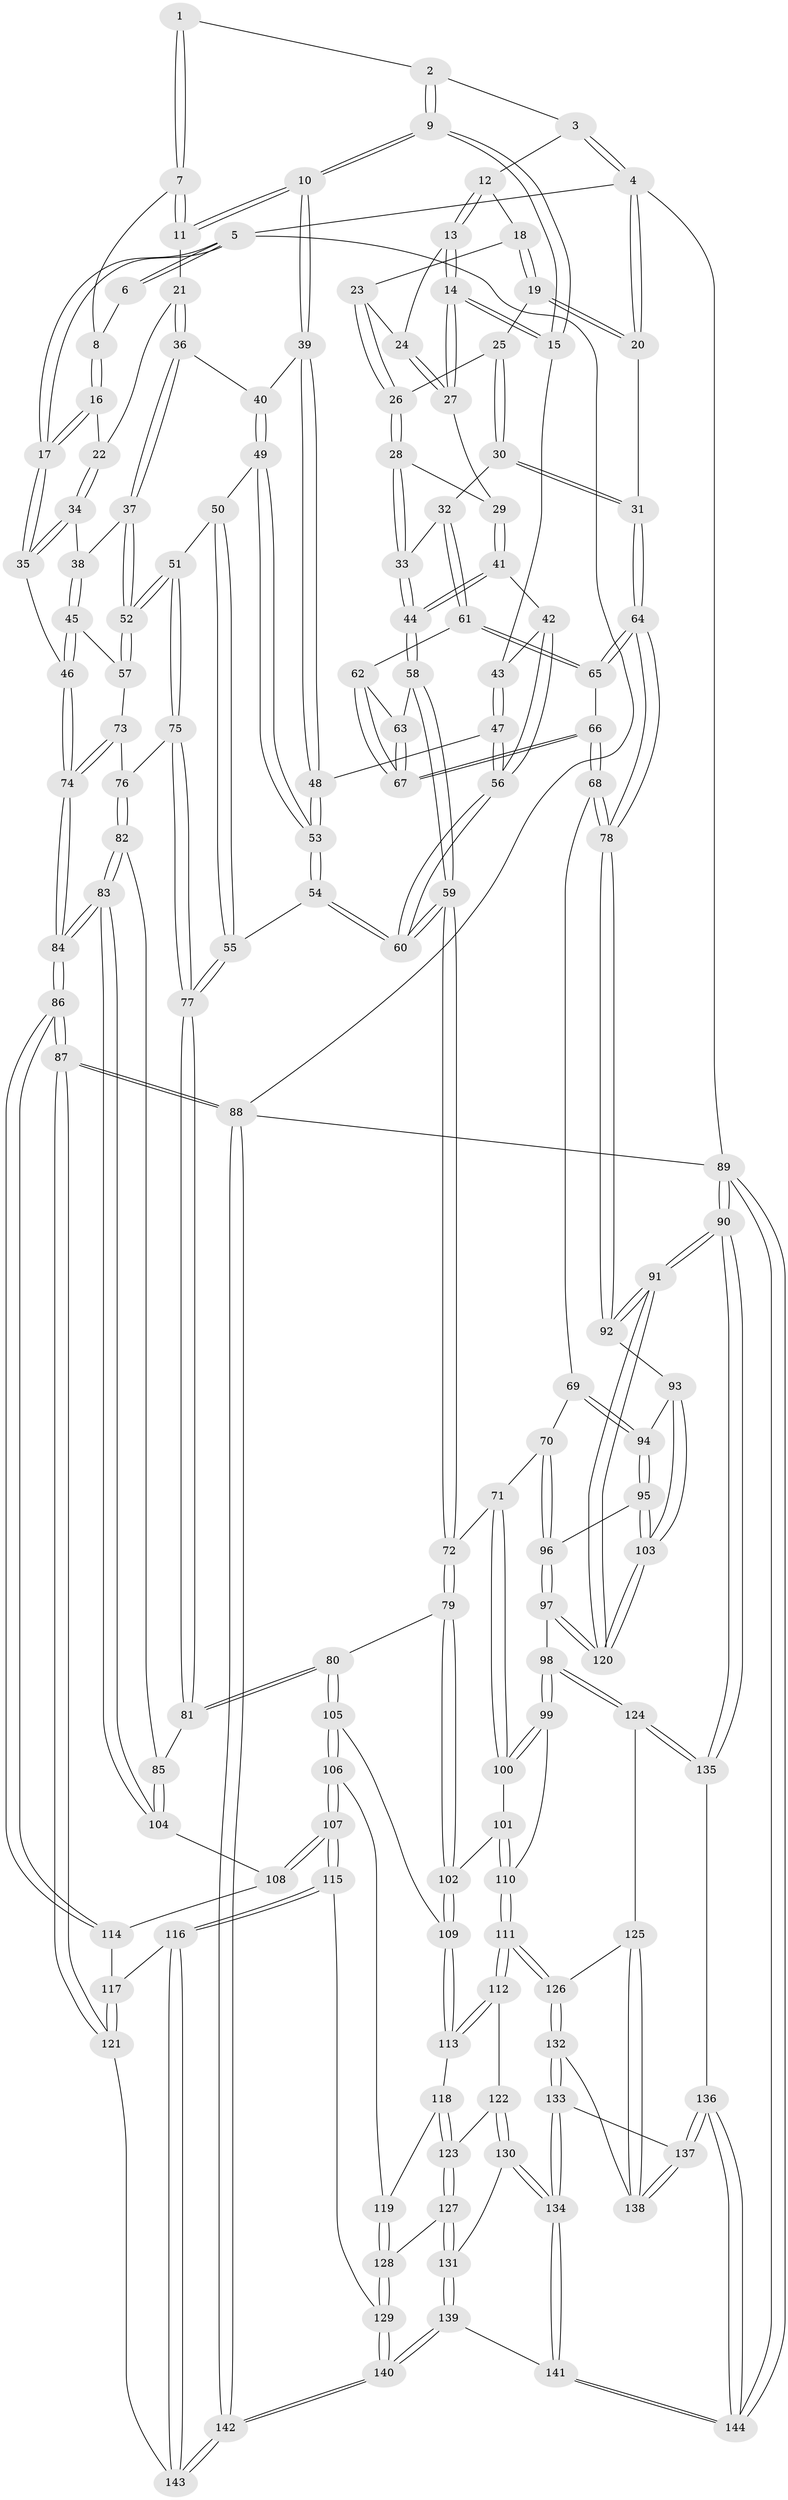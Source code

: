 // coarse degree distribution, {4: 0.3953488372093023, 11: 0.023255813953488372, 2: 0.046511627906976744, 7: 0.06976744186046512, 3: 0.2558139534883721, 6: 0.09302325581395349, 5: 0.11627906976744186}
// Generated by graph-tools (version 1.1) at 2025/21/03/04/25 18:21:35]
// undirected, 144 vertices, 357 edges
graph export_dot {
graph [start="1"]
  node [color=gray90,style=filled];
  1 [pos="+0.24225164822203835+0"];
  2 [pos="+0.47680962395414+0"];
  3 [pos="+0.704313215905394+0"];
  4 [pos="+1+0"];
  5 [pos="+0+0"];
  6 [pos="+0+0"];
  7 [pos="+0.23400051271010958+0.010429344352805524"];
  8 [pos="+0.09465850277540244+0.021856020050070587"];
  9 [pos="+0.4450373416159417+0.14173836741077886"];
  10 [pos="+0.42843186416239915+0.1512328663788226"];
  11 [pos="+0.24138586626189437+0.06327509708772487"];
  12 [pos="+0.713965464910416+0"];
  13 [pos="+0.6341454560799095+0.06120420063875401"];
  14 [pos="+0.5644579023710943+0.13767442912177974"];
  15 [pos="+0.5084986232274846+0.16031842618122316"];
  16 [pos="+0.08751704413088807+0.09553633656233562"];
  17 [pos="+0+0"];
  18 [pos="+0.7650991645276526+0.011150354200412644"];
  19 [pos="+0.8403302900621646+0.06488877237183352"];
  20 [pos="+1+0"];
  21 [pos="+0.16319321078743562+0.1298190180067799"];
  22 [pos="+0.09180221902659484+0.11326951147060872"];
  23 [pos="+0.7514534027306368+0.06125506291478096"];
  24 [pos="+0.7020299242702837+0.11048997079919029"];
  25 [pos="+0.8535255781901445+0.09405704188519058"];
  26 [pos="+0.7709913417011456+0.14490168176273135"];
  27 [pos="+0.6914687957792534+0.16051750027762304"];
  28 [pos="+0.7645012792696915+0.17503273519663845"];
  29 [pos="+0.7047519808839633+0.1741774083799401"];
  30 [pos="+0.9187446730087506+0.1649695573659802"];
  31 [pos="+1+0"];
  32 [pos="+0.8572865040136038+0.2591691024973205"];
  33 [pos="+0.8496817315369704+0.2568314023457559"];
  34 [pos="+0.016419022190852284+0.16148363057758722"];
  35 [pos="+0+0.20503102808806606"];
  36 [pos="+0.17993057909061957+0.19373892168536355"];
  37 [pos="+0.13560302822722195+0.2914605958428831"];
  38 [pos="+0.05000253568623435+0.2061258316512316"];
  39 [pos="+0.4112379928471618+0.18096518755427726"];
  40 [pos="+0.3276461603060841+0.24462904903668237"];
  41 [pos="+0.6666001723314329+0.29206617913736826"];
  42 [pos="+0.625628211375272+0.28778400477747956"];
  43 [pos="+0.5166888115553262+0.17165982765284576"];
  44 [pos="+0.6725632471508469+0.2959187529373075"];
  45 [pos="+0.027554033292022703+0.37698431818887085"];
  46 [pos="+0+0.337246561585305"];
  47 [pos="+0.5217165067964853+0.40509547888013386"];
  48 [pos="+0.456621083827627+0.3851840480737293"];
  49 [pos="+0.3154704174989262+0.2709613867279755"];
  50 [pos="+0.2932106990626661+0.2913818919943931"];
  51 [pos="+0.1359064620248409+0.3964874585822316"];
  52 [pos="+0.1335098804716389+0.394532031616172"];
  53 [pos="+0.3819377095849472+0.42235341266592996"];
  54 [pos="+0.3330361011234587+0.4832250114856418"];
  55 [pos="+0.32555156114906075+0.48972238082667563"];
  56 [pos="+0.5358953273876256+0.4124665607420188"];
  57 [pos="+0.08274697728777348+0.38844553881618243"];
  58 [pos="+0.713542184806009+0.40831350467752003"];
  59 [pos="+0.6217747245088157+0.5564287689565478"];
  60 [pos="+0.5854666580986951+0.5072966573361628"];
  61 [pos="+0.8629587748989508+0.2746159582980325"];
  62 [pos="+0.8585036007571559+0.2859283774634363"];
  63 [pos="+0.7530972932511831+0.4020869096777668"];
  64 [pos="+1+0.39955349388367467"];
  65 [pos="+0.9740352126566066+0.33910788956147864"];
  66 [pos="+0.8683410973537775+0.4784089810514417"];
  67 [pos="+0.8629399022527231+0.46937922625683964"];
  68 [pos="+0.8893914192380439+0.5599027593895533"];
  69 [pos="+0.8875011187696348+0.5615083903547547"];
  70 [pos="+0.7941713595279358+0.5922969134070594"];
  71 [pos="+0.7936154221110973+0.5923715881091083"];
  72 [pos="+0.6233822318445992+0.5671615449470004"];
  73 [pos="+0+0.5225599101059641"];
  74 [pos="+0+0.554468930481027"];
  75 [pos="+0.14998276543619135+0.424142431970635"];
  76 [pos="+0.08796420321982541+0.5502260041232117"];
  77 [pos="+0.29891224337011907+0.5176861024338482"];
  78 [pos="+1+0.5355119817291606"];
  79 [pos="+0.620861699356655+0.5709933308110859"];
  80 [pos="+0.3842460585722781+0.6384739879660712"];
  81 [pos="+0.3116213263411965+0.5759200915547298"];
  82 [pos="+0.08408927910887329+0.5699764729532412"];
  83 [pos="+0+0.7434878149754771"];
  84 [pos="+0+0.8052472301846934"];
  85 [pos="+0.18952288993284983+0.6701546738301943"];
  86 [pos="+0+0.8526709624856321"];
  87 [pos="+0+0.9506806877557558"];
  88 [pos="+0+1"];
  89 [pos="+1+1"];
  90 [pos="+1+1"];
  91 [pos="+1+1"];
  92 [pos="+1+0.6365889289790376"];
  93 [pos="+0.9439593906826682+0.7138213628784691"];
  94 [pos="+0.9110154281449756+0.7083503164214476"];
  95 [pos="+0.887342625627051+0.7650805776577998"];
  96 [pos="+0.8548458896142942+0.7820512919045569"];
  97 [pos="+0.8192641416841285+0.8177582218023296"];
  98 [pos="+0.8067113513902944+0.8286796187402743"];
  99 [pos="+0.7902311932696617+0.8116383637168423"];
  100 [pos="+0.7715004860372652+0.7369518192947486"];
  101 [pos="+0.6288799690983632+0.6844879952102361"];
  102 [pos="+0.6215002840101529+0.6727808336417062"];
  103 [pos="+1+0.8352849186852647"];
  104 [pos="+0.17975629707866275+0.6941870454929066"];
  105 [pos="+0.3882365666026871+0.7287214708911659"];
  106 [pos="+0.35694048791461214+0.8035394749857766"];
  107 [pos="+0.32641798556720886+0.8188298206056109"];
  108 [pos="+0.19617158565146228+0.7506436041202555"];
  109 [pos="+0.5367797422022218+0.7704112522205504"];
  110 [pos="+0.6651208893648551+0.7663020848197089"];
  111 [pos="+0.6302865878272812+0.8657966759715944"];
  112 [pos="+0.6067052389200125+0.8607090214294703"];
  113 [pos="+0.5378284551914608+0.7837065116476342"];
  114 [pos="+0.17842341508664017+0.7772902417633256"];
  115 [pos="+0.269462046160343+0.9185545978200218"];
  116 [pos="+0.25246083852993423+0.9361994126452547"];
  117 [pos="+0.16474411664927535+0.8365942273497876"];
  118 [pos="+0.4942746861146671+0.8492904966430914"];
  119 [pos="+0.3690516135280377+0.8142188643365766"];
  120 [pos="+1+0.8633200551813137"];
  121 [pos="+0+0.9134058276816902"];
  122 [pos="+0.5427576905184283+0.8911853549072318"];
  123 [pos="+0.5045692846688008+0.8797679556901806"];
  124 [pos="+0.8057876376310226+0.8449525559140306"];
  125 [pos="+0.7838668263972226+0.8620411474457265"];
  126 [pos="+0.6523196929248666+0.8953821154201047"];
  127 [pos="+0.46841959203967165+0.9266242397513915"];
  128 [pos="+0.42570318695677806+0.920544774279514"];
  129 [pos="+0.4009205975367031+0.9561956127273477"];
  130 [pos="+0.549598805421675+0.9406287177091485"];
  131 [pos="+0.48428213224677713+0.9542121083214131"];
  132 [pos="+0.6483484170021985+0.9348873971458264"];
  133 [pos="+0.6472724067797649+0.9399141463133375"];
  134 [pos="+0.6142110202222031+1"];
  135 [pos="+0.8329570878038436+0.8736932318921551"];
  136 [pos="+0.77891035581877+1"];
  137 [pos="+0.7563044625143487+0.9840019762306095"];
  138 [pos="+0.7590384573148599+0.9449172363048534"];
  139 [pos="+0.49780252741790504+1"];
  140 [pos="+0.4036189598991407+1"];
  141 [pos="+0.5903308479589956+1"];
  142 [pos="+0.25545173674496047+1"];
  143 [pos="+0.2518439493601656+0.9376782086217127"];
  144 [pos="+0.8348415430415683+1"];
  1 -- 2;
  1 -- 7;
  1 -- 7;
  2 -- 3;
  2 -- 9;
  2 -- 9;
  3 -- 4;
  3 -- 4;
  3 -- 12;
  4 -- 5;
  4 -- 20;
  4 -- 20;
  4 -- 89;
  5 -- 6;
  5 -- 6;
  5 -- 17;
  5 -- 17;
  5 -- 88;
  6 -- 8;
  7 -- 8;
  7 -- 11;
  7 -- 11;
  8 -- 16;
  8 -- 16;
  9 -- 10;
  9 -- 10;
  9 -- 15;
  9 -- 15;
  10 -- 11;
  10 -- 11;
  10 -- 39;
  10 -- 39;
  11 -- 21;
  12 -- 13;
  12 -- 13;
  12 -- 18;
  13 -- 14;
  13 -- 14;
  13 -- 24;
  14 -- 15;
  14 -- 15;
  14 -- 27;
  14 -- 27;
  15 -- 43;
  16 -- 17;
  16 -- 17;
  16 -- 22;
  17 -- 35;
  17 -- 35;
  18 -- 19;
  18 -- 19;
  18 -- 23;
  19 -- 20;
  19 -- 20;
  19 -- 25;
  20 -- 31;
  21 -- 22;
  21 -- 36;
  21 -- 36;
  22 -- 34;
  22 -- 34;
  23 -- 24;
  23 -- 26;
  23 -- 26;
  24 -- 27;
  24 -- 27;
  25 -- 26;
  25 -- 30;
  25 -- 30;
  26 -- 28;
  26 -- 28;
  27 -- 29;
  28 -- 29;
  28 -- 33;
  28 -- 33;
  29 -- 41;
  29 -- 41;
  30 -- 31;
  30 -- 31;
  30 -- 32;
  31 -- 64;
  31 -- 64;
  32 -- 33;
  32 -- 61;
  32 -- 61;
  33 -- 44;
  33 -- 44;
  34 -- 35;
  34 -- 35;
  34 -- 38;
  35 -- 46;
  36 -- 37;
  36 -- 37;
  36 -- 40;
  37 -- 38;
  37 -- 52;
  37 -- 52;
  38 -- 45;
  38 -- 45;
  39 -- 40;
  39 -- 48;
  39 -- 48;
  40 -- 49;
  40 -- 49;
  41 -- 42;
  41 -- 44;
  41 -- 44;
  42 -- 43;
  42 -- 56;
  42 -- 56;
  43 -- 47;
  43 -- 47;
  44 -- 58;
  44 -- 58;
  45 -- 46;
  45 -- 46;
  45 -- 57;
  46 -- 74;
  46 -- 74;
  47 -- 48;
  47 -- 56;
  47 -- 56;
  48 -- 53;
  48 -- 53;
  49 -- 50;
  49 -- 53;
  49 -- 53;
  50 -- 51;
  50 -- 55;
  50 -- 55;
  51 -- 52;
  51 -- 52;
  51 -- 75;
  51 -- 75;
  52 -- 57;
  52 -- 57;
  53 -- 54;
  53 -- 54;
  54 -- 55;
  54 -- 60;
  54 -- 60;
  55 -- 77;
  55 -- 77;
  56 -- 60;
  56 -- 60;
  57 -- 73;
  58 -- 59;
  58 -- 59;
  58 -- 63;
  59 -- 60;
  59 -- 60;
  59 -- 72;
  59 -- 72;
  61 -- 62;
  61 -- 65;
  61 -- 65;
  62 -- 63;
  62 -- 67;
  62 -- 67;
  63 -- 67;
  63 -- 67;
  64 -- 65;
  64 -- 65;
  64 -- 78;
  64 -- 78;
  65 -- 66;
  66 -- 67;
  66 -- 67;
  66 -- 68;
  66 -- 68;
  68 -- 69;
  68 -- 78;
  68 -- 78;
  69 -- 70;
  69 -- 94;
  69 -- 94;
  70 -- 71;
  70 -- 96;
  70 -- 96;
  71 -- 72;
  71 -- 100;
  71 -- 100;
  72 -- 79;
  72 -- 79;
  73 -- 74;
  73 -- 74;
  73 -- 76;
  74 -- 84;
  74 -- 84;
  75 -- 76;
  75 -- 77;
  75 -- 77;
  76 -- 82;
  76 -- 82;
  77 -- 81;
  77 -- 81;
  78 -- 92;
  78 -- 92;
  79 -- 80;
  79 -- 102;
  79 -- 102;
  80 -- 81;
  80 -- 81;
  80 -- 105;
  80 -- 105;
  81 -- 85;
  82 -- 83;
  82 -- 83;
  82 -- 85;
  83 -- 84;
  83 -- 84;
  83 -- 104;
  83 -- 104;
  84 -- 86;
  84 -- 86;
  85 -- 104;
  85 -- 104;
  86 -- 87;
  86 -- 87;
  86 -- 114;
  86 -- 114;
  87 -- 88;
  87 -- 88;
  87 -- 121;
  87 -- 121;
  88 -- 142;
  88 -- 142;
  88 -- 89;
  89 -- 90;
  89 -- 90;
  89 -- 144;
  89 -- 144;
  90 -- 91;
  90 -- 91;
  90 -- 135;
  90 -- 135;
  91 -- 92;
  91 -- 92;
  91 -- 120;
  91 -- 120;
  92 -- 93;
  93 -- 94;
  93 -- 103;
  93 -- 103;
  94 -- 95;
  94 -- 95;
  95 -- 96;
  95 -- 103;
  95 -- 103;
  96 -- 97;
  96 -- 97;
  97 -- 98;
  97 -- 120;
  97 -- 120;
  98 -- 99;
  98 -- 99;
  98 -- 124;
  98 -- 124;
  99 -- 100;
  99 -- 100;
  99 -- 110;
  100 -- 101;
  101 -- 102;
  101 -- 110;
  101 -- 110;
  102 -- 109;
  102 -- 109;
  103 -- 120;
  103 -- 120;
  104 -- 108;
  105 -- 106;
  105 -- 106;
  105 -- 109;
  106 -- 107;
  106 -- 107;
  106 -- 119;
  107 -- 108;
  107 -- 108;
  107 -- 115;
  107 -- 115;
  108 -- 114;
  109 -- 113;
  109 -- 113;
  110 -- 111;
  110 -- 111;
  111 -- 112;
  111 -- 112;
  111 -- 126;
  111 -- 126;
  112 -- 113;
  112 -- 113;
  112 -- 122;
  113 -- 118;
  114 -- 117;
  115 -- 116;
  115 -- 116;
  115 -- 129;
  116 -- 117;
  116 -- 143;
  116 -- 143;
  117 -- 121;
  117 -- 121;
  118 -- 119;
  118 -- 123;
  118 -- 123;
  119 -- 128;
  119 -- 128;
  121 -- 143;
  122 -- 123;
  122 -- 130;
  122 -- 130;
  123 -- 127;
  123 -- 127;
  124 -- 125;
  124 -- 135;
  124 -- 135;
  125 -- 126;
  125 -- 138;
  125 -- 138;
  126 -- 132;
  126 -- 132;
  127 -- 128;
  127 -- 131;
  127 -- 131;
  128 -- 129;
  128 -- 129;
  129 -- 140;
  129 -- 140;
  130 -- 131;
  130 -- 134;
  130 -- 134;
  131 -- 139;
  131 -- 139;
  132 -- 133;
  132 -- 133;
  132 -- 138;
  133 -- 134;
  133 -- 134;
  133 -- 137;
  134 -- 141;
  134 -- 141;
  135 -- 136;
  136 -- 137;
  136 -- 137;
  136 -- 144;
  136 -- 144;
  137 -- 138;
  137 -- 138;
  139 -- 140;
  139 -- 140;
  139 -- 141;
  140 -- 142;
  140 -- 142;
  141 -- 144;
  141 -- 144;
  142 -- 143;
  142 -- 143;
}
